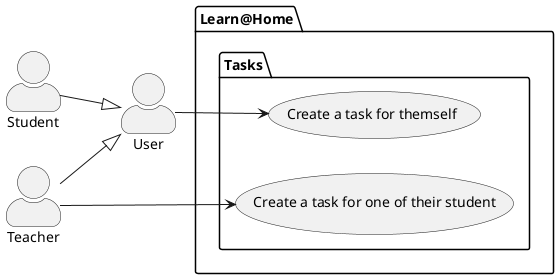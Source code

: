@startuml Tasks

skinparam actorStyle awesome
left to right direction

actor "User" as user
actor "Student" as student
actor "Teacher" as teacher

package Learn@Home {
    package Tasks {
        usecase "Create a task for themself" as create_task_for_self
        usecase "Create a task for one of their student" as create_task_for_student
    }
}

teacher --|> user
student --|> user

user --> create_task_for_self
teacher --> create_task_for_student

@enduml